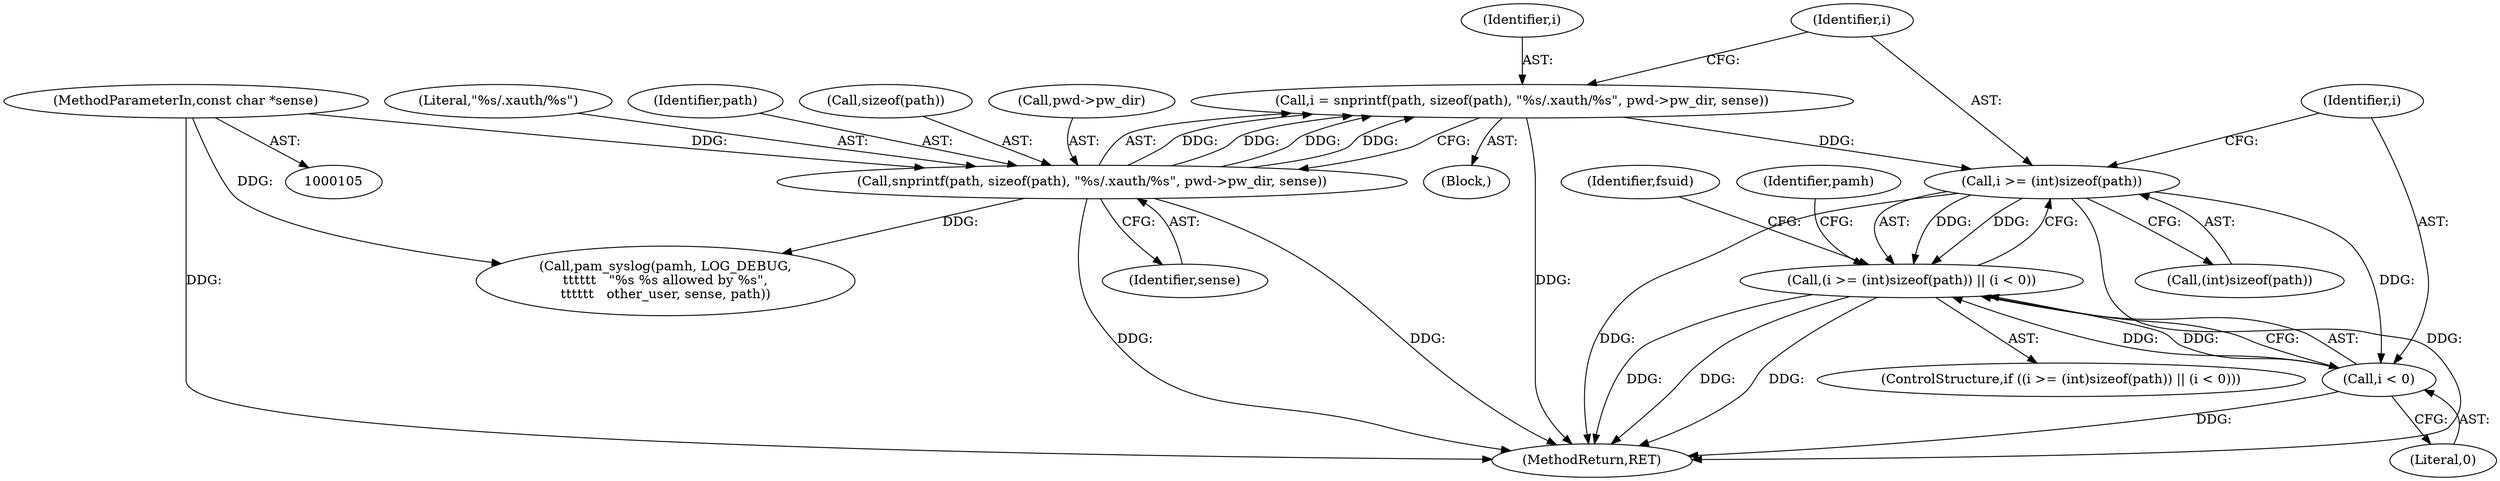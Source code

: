 digraph "0_altlinux_843807a3a90f52e7538be756616510730a24739a@API" {
"1000144" [label="(Call,i = snprintf(path, sizeof(path), \"%s/.xauth/%s\", pwd->pw_dir, sense))"];
"1000146" [label="(Call,snprintf(path, sizeof(path), \"%s/.xauth/%s\", pwd->pw_dir, sense))"];
"1000107" [label="(MethodParameterIn,const char *sense)"];
"1000157" [label="(Call,i >= (int)sizeof(path))"];
"1000156" [label="(Call,(i >= (int)sizeof(path)) || (i < 0))"];
"1000163" [label="(Call,i < 0)"];
"1000146" [label="(Call,snprintf(path, sizeof(path), \"%s/.xauth/%s\", pwd->pw_dir, sense))"];
"1000145" [label="(Identifier,i)"];
"1000165" [label="(Literal,0)"];
"1000150" [label="(Literal,\"%s/.xauth/%s\")"];
"1000155" [label="(ControlStructure,if ((i >= (int)sizeof(path)) || (i < 0)))"];
"1000164" [label="(Identifier,i)"];
"1000163" [label="(Call,i < 0)"];
"1000168" [label="(Identifier,pamh)"];
"1000144" [label="(Call,i = snprintf(path, sizeof(path), \"%s/.xauth/%s\", pwd->pw_dir, sense))"];
"1000147" [label="(Identifier,path)"];
"1000294" [label="(Call,pam_syslog(pamh, LOG_DEBUG,\n\t\t\t\t\t\t   \"%s %s allowed by %s\",\n\t\t\t\t\t\t   other_user, sense, path))"];
"1000148" [label="(Call,sizeof(path))"];
"1000159" [label="(Call,(int)sizeof(path))"];
"1000174" [label="(Identifier,fsuid)"];
"1000157" [label="(Call,i >= (int)sizeof(path))"];
"1000158" [label="(Identifier,i)"];
"1000112" [label="(Block,)"];
"1000363" [label="(MethodReturn,RET)"];
"1000156" [label="(Call,(i >= (int)sizeof(path)) || (i < 0))"];
"1000151" [label="(Call,pwd->pw_dir)"];
"1000107" [label="(MethodParameterIn,const char *sense)"];
"1000154" [label="(Identifier,sense)"];
"1000144" -> "1000112"  [label="AST: "];
"1000144" -> "1000146"  [label="CFG: "];
"1000145" -> "1000144"  [label="AST: "];
"1000146" -> "1000144"  [label="AST: "];
"1000158" -> "1000144"  [label="CFG: "];
"1000144" -> "1000363"  [label="DDG: "];
"1000146" -> "1000144"  [label="DDG: "];
"1000146" -> "1000144"  [label="DDG: "];
"1000146" -> "1000144"  [label="DDG: "];
"1000146" -> "1000144"  [label="DDG: "];
"1000144" -> "1000157"  [label="DDG: "];
"1000146" -> "1000154"  [label="CFG: "];
"1000147" -> "1000146"  [label="AST: "];
"1000148" -> "1000146"  [label="AST: "];
"1000150" -> "1000146"  [label="AST: "];
"1000151" -> "1000146"  [label="AST: "];
"1000154" -> "1000146"  [label="AST: "];
"1000146" -> "1000363"  [label="DDG: "];
"1000146" -> "1000363"  [label="DDG: "];
"1000107" -> "1000146"  [label="DDG: "];
"1000146" -> "1000294"  [label="DDG: "];
"1000107" -> "1000105"  [label="AST: "];
"1000107" -> "1000363"  [label="DDG: "];
"1000107" -> "1000294"  [label="DDG: "];
"1000157" -> "1000156"  [label="AST: "];
"1000157" -> "1000159"  [label="CFG: "];
"1000158" -> "1000157"  [label="AST: "];
"1000159" -> "1000157"  [label="AST: "];
"1000164" -> "1000157"  [label="CFG: "];
"1000156" -> "1000157"  [label="CFG: "];
"1000157" -> "1000363"  [label="DDG: "];
"1000157" -> "1000363"  [label="DDG: "];
"1000157" -> "1000156"  [label="DDG: "];
"1000157" -> "1000156"  [label="DDG: "];
"1000157" -> "1000163"  [label="DDG: "];
"1000156" -> "1000155"  [label="AST: "];
"1000156" -> "1000163"  [label="CFG: "];
"1000163" -> "1000156"  [label="AST: "];
"1000168" -> "1000156"  [label="CFG: "];
"1000174" -> "1000156"  [label="CFG: "];
"1000156" -> "1000363"  [label="DDG: "];
"1000156" -> "1000363"  [label="DDG: "];
"1000156" -> "1000363"  [label="DDG: "];
"1000163" -> "1000156"  [label="DDG: "];
"1000163" -> "1000156"  [label="DDG: "];
"1000163" -> "1000165"  [label="CFG: "];
"1000164" -> "1000163"  [label="AST: "];
"1000165" -> "1000163"  [label="AST: "];
"1000163" -> "1000363"  [label="DDG: "];
}
